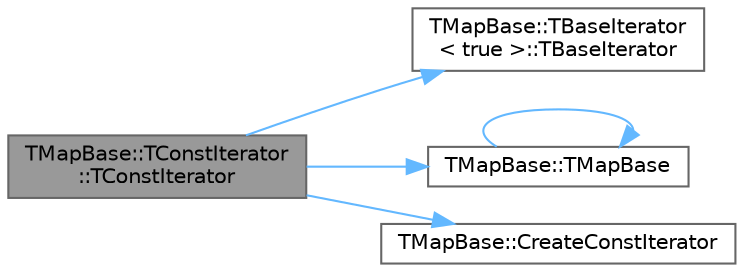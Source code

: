 digraph "TMapBase::TConstIterator::TConstIterator"
{
 // INTERACTIVE_SVG=YES
 // LATEX_PDF_SIZE
  bgcolor="transparent";
  edge [fontname=Helvetica,fontsize=10,labelfontname=Helvetica,labelfontsize=10];
  node [fontname=Helvetica,fontsize=10,shape=box,height=0.2,width=0.4];
  rankdir="LR";
  Node1 [id="Node000001",label="TMapBase::TConstIterator\l::TConstIterator",height=0.2,width=0.4,color="gray40", fillcolor="grey60", style="filled", fontcolor="black",tooltip=" "];
  Node1 -> Node2 [id="edge1_Node000001_Node000002",color="steelblue1",style="solid",tooltip=" "];
  Node2 [id="Node000002",label="TMapBase::TBaseIterator\l\< true \>::TBaseIterator",height=0.2,width=0.4,color="grey40", fillcolor="white", style="filled",URL="$d1/d23/classTMapBase_1_1TBaseIterator.html#a228daa58abf7f5b1b501d6c58896009a",tooltip=" "];
  Node1 -> Node3 [id="edge2_Node000001_Node000003",color="steelblue1",style="solid",tooltip=" "];
  Node3 [id="Node000003",label="TMapBase::TMapBase",height=0.2,width=0.4,color="grey40", fillcolor="white", style="filled",URL="$d8/dad/classTMapBase.html#a4056bc554c0b647db6361d6ebb19ecac",tooltip=" "];
  Node3 -> Node3 [id="edge3_Node000003_Node000003",color="steelblue1",style="solid",tooltip=" "];
  Node1 -> Node4 [id="edge4_Node000001_Node000004",color="steelblue1",style="solid",tooltip=" "];
  Node4 [id="Node000004",label="TMapBase::CreateConstIterator",height=0.2,width=0.4,color="grey40", fillcolor="white", style="filled",URL="$d8/dad/classTMapBase.html#a78b2a32f0ff7aa3fc50f0e0144dee145",tooltip="Creates a const iterator over all the pairs in this map."];
}
